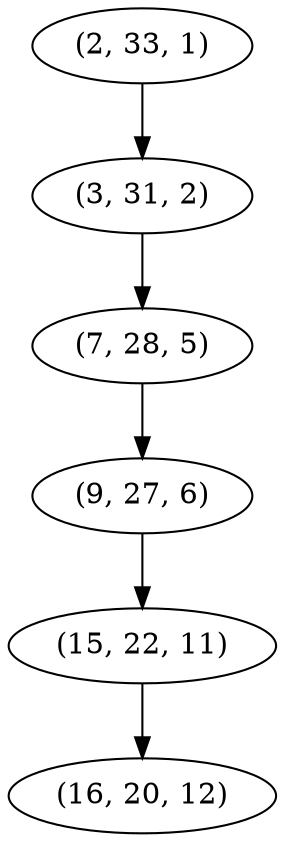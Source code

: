 digraph tree {
    "(2, 33, 1)";
    "(3, 31, 2)";
    "(7, 28, 5)";
    "(9, 27, 6)";
    "(15, 22, 11)";
    "(16, 20, 12)";
    "(2, 33, 1)" -> "(3, 31, 2)";
    "(3, 31, 2)" -> "(7, 28, 5)";
    "(7, 28, 5)" -> "(9, 27, 6)";
    "(9, 27, 6)" -> "(15, 22, 11)";
    "(15, 22, 11)" -> "(16, 20, 12)";
}
